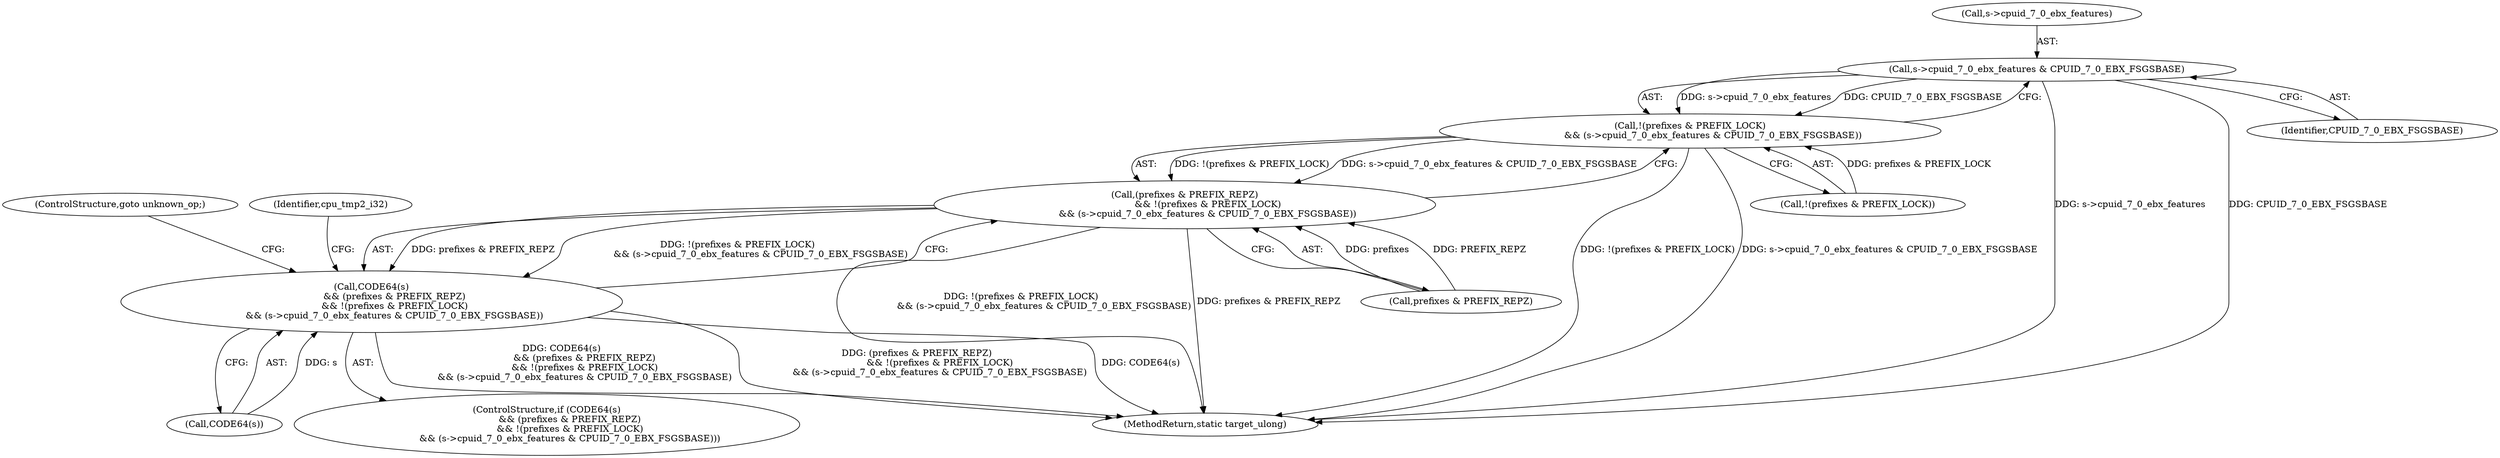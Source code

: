 digraph "0_qemu_30663fd26c0307e414622c7a8607fbc04f92ec14@pointer" {
"1011508" [label="(Call,s->cpuid_7_0_ebx_features & CPUID_7_0_EBX_FSGSBASE)"];
"1011503" [label="(Call,!(prefixes & PREFIX_LOCK)\n                && (s->cpuid_7_0_ebx_features & CPUID_7_0_EBX_FSGSBASE))"];
"1011499" [label="(Call,(prefixes & PREFIX_REPZ)\n                && !(prefixes & PREFIX_LOCK)\n                && (s->cpuid_7_0_ebx_features & CPUID_7_0_EBX_FSGSBASE))"];
"1011496" [label="(Call,CODE64(s)\n                && (prefixes & PREFIX_REPZ)\n                && !(prefixes & PREFIX_LOCK)\n                && (s->cpuid_7_0_ebx_features & CPUID_7_0_EBX_FSGSBASE))"];
"1011581" [label="(ControlStructure,goto unknown_op;)"];
"1011519" [label="(Identifier,cpu_tmp2_i32)"];
"1011840" [label="(MethodReturn,static target_ulong)"];
"1011509" [label="(Call,s->cpuid_7_0_ebx_features)"];
"1011496" [label="(Call,CODE64(s)\n                && (prefixes & PREFIX_REPZ)\n                && !(prefixes & PREFIX_LOCK)\n                && (s->cpuid_7_0_ebx_features & CPUID_7_0_EBX_FSGSBASE))"];
"1011500" [label="(Call,prefixes & PREFIX_REPZ)"];
"1011497" [label="(Call,CODE64(s))"];
"1011495" [label="(ControlStructure,if (CODE64(s)\n                && (prefixes & PREFIX_REPZ)\n                && !(prefixes & PREFIX_LOCK)\n                && (s->cpuid_7_0_ebx_features & CPUID_7_0_EBX_FSGSBASE)))"];
"1011503" [label="(Call,!(prefixes & PREFIX_LOCK)\n                && (s->cpuid_7_0_ebx_features & CPUID_7_0_EBX_FSGSBASE))"];
"1011504" [label="(Call,!(prefixes & PREFIX_LOCK))"];
"1011512" [label="(Identifier,CPUID_7_0_EBX_FSGSBASE)"];
"1011499" [label="(Call,(prefixes & PREFIX_REPZ)\n                && !(prefixes & PREFIX_LOCK)\n                && (s->cpuid_7_0_ebx_features & CPUID_7_0_EBX_FSGSBASE))"];
"1011508" [label="(Call,s->cpuid_7_0_ebx_features & CPUID_7_0_EBX_FSGSBASE)"];
"1011508" -> "1011503"  [label="AST: "];
"1011508" -> "1011512"  [label="CFG: "];
"1011509" -> "1011508"  [label="AST: "];
"1011512" -> "1011508"  [label="AST: "];
"1011503" -> "1011508"  [label="CFG: "];
"1011508" -> "1011840"  [label="DDG: s->cpuid_7_0_ebx_features"];
"1011508" -> "1011840"  [label="DDG: CPUID_7_0_EBX_FSGSBASE"];
"1011508" -> "1011503"  [label="DDG: s->cpuid_7_0_ebx_features"];
"1011508" -> "1011503"  [label="DDG: CPUID_7_0_EBX_FSGSBASE"];
"1011503" -> "1011499"  [label="AST: "];
"1011503" -> "1011504"  [label="CFG: "];
"1011504" -> "1011503"  [label="AST: "];
"1011499" -> "1011503"  [label="CFG: "];
"1011503" -> "1011840"  [label="DDG: !(prefixes & PREFIX_LOCK)"];
"1011503" -> "1011840"  [label="DDG: s->cpuid_7_0_ebx_features & CPUID_7_0_EBX_FSGSBASE"];
"1011503" -> "1011499"  [label="DDG: !(prefixes & PREFIX_LOCK)"];
"1011503" -> "1011499"  [label="DDG: s->cpuid_7_0_ebx_features & CPUID_7_0_EBX_FSGSBASE"];
"1011504" -> "1011503"  [label="DDG: prefixes & PREFIX_LOCK"];
"1011499" -> "1011496"  [label="AST: "];
"1011499" -> "1011500"  [label="CFG: "];
"1011500" -> "1011499"  [label="AST: "];
"1011496" -> "1011499"  [label="CFG: "];
"1011499" -> "1011840"  [label="DDG: !(prefixes & PREFIX_LOCK)\n                && (s->cpuid_7_0_ebx_features & CPUID_7_0_EBX_FSGSBASE)"];
"1011499" -> "1011840"  [label="DDG: prefixes & PREFIX_REPZ"];
"1011499" -> "1011496"  [label="DDG: prefixes & PREFIX_REPZ"];
"1011499" -> "1011496"  [label="DDG: !(prefixes & PREFIX_LOCK)\n                && (s->cpuid_7_0_ebx_features & CPUID_7_0_EBX_FSGSBASE)"];
"1011500" -> "1011499"  [label="DDG: prefixes"];
"1011500" -> "1011499"  [label="DDG: PREFIX_REPZ"];
"1011496" -> "1011495"  [label="AST: "];
"1011496" -> "1011497"  [label="CFG: "];
"1011497" -> "1011496"  [label="AST: "];
"1011519" -> "1011496"  [label="CFG: "];
"1011581" -> "1011496"  [label="CFG: "];
"1011496" -> "1011840"  [label="DDG: CODE64(s)\n                && (prefixes & PREFIX_REPZ)\n                && !(prefixes & PREFIX_LOCK)\n                && (s->cpuid_7_0_ebx_features & CPUID_7_0_EBX_FSGSBASE)"];
"1011496" -> "1011840"  [label="DDG: (prefixes & PREFIX_REPZ)\n                && !(prefixes & PREFIX_LOCK)\n                && (s->cpuid_7_0_ebx_features & CPUID_7_0_EBX_FSGSBASE)"];
"1011496" -> "1011840"  [label="DDG: CODE64(s)"];
"1011497" -> "1011496"  [label="DDG: s"];
}

